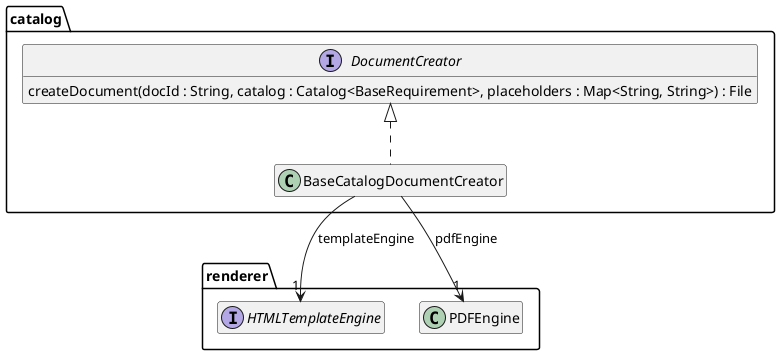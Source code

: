 @startuml Ebene3.png
hide empty members

package renderer {
    interface HTMLTemplateEngine
    class PDFEngine
}

package catalog {

    interface DocumentCreator {
        createDocument(docId : String, catalog : Catalog<BaseRequirement>, placeholders : Map<String, String>) : File
    }

    class BaseCatalogDocumentCreator {
    }
    DocumentCreator <|.. BaseCatalogDocumentCreator
    BaseCatalogDocumentCreator --> "1" HTMLTemplateEngine : templateEngine
    BaseCatalogDocumentCreator --> "1" PDFEngine : pdfEngine

}
@enduml